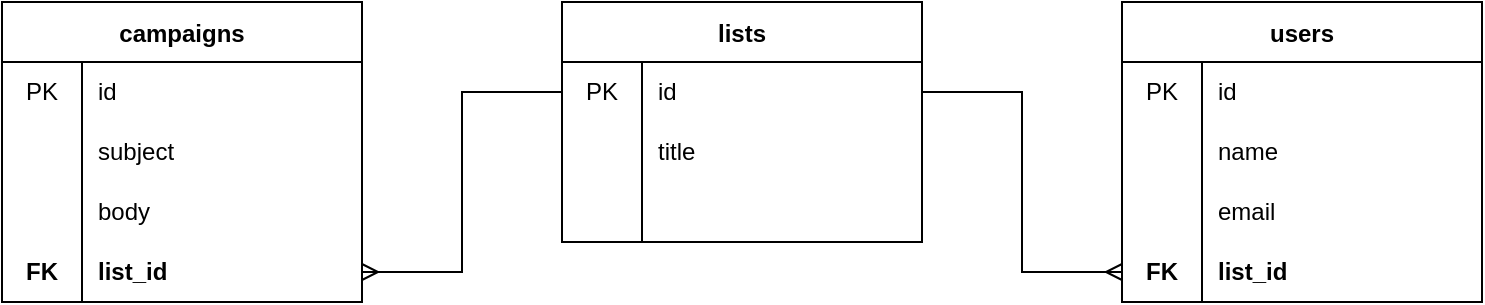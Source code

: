 <mxfile version="20.7.4" type="github">
  <diagram id="CTFfSgoLmNfQKYPopazS" name="Page-1">
    <mxGraphModel dx="956" dy="531" grid="1" gridSize="10" guides="1" tooltips="1" connect="1" arrows="1" fold="1" page="1" pageScale="1" pageWidth="827" pageHeight="1169" math="0" shadow="0">
      <root>
        <mxCell id="0" />
        <mxCell id="1" parent="0" />
        <mxCell id="RZ2WFdGibecvW3E_6U3W-1" value="campaigns" style="shape=table;startSize=30;container=1;collapsible=0;childLayout=tableLayout;fixedRows=1;rowLines=0;fontStyle=1;" vertex="1" parent="1">
          <mxGeometry x="80" y="180" width="180" height="150" as="geometry" />
        </mxCell>
        <mxCell id="RZ2WFdGibecvW3E_6U3W-2" value="" style="shape=tableRow;horizontal=0;startSize=0;swimlaneHead=0;swimlaneBody=0;top=0;left=0;bottom=0;right=0;collapsible=0;dropTarget=0;fillColor=none;points=[[0,0.5],[1,0.5]];portConstraint=eastwest;" vertex="1" parent="RZ2WFdGibecvW3E_6U3W-1">
          <mxGeometry y="30" width="180" height="30" as="geometry" />
        </mxCell>
        <mxCell id="RZ2WFdGibecvW3E_6U3W-3" value="PK" style="shape=partialRectangle;html=1;whiteSpace=wrap;connectable=0;fillColor=none;top=0;left=0;bottom=0;right=0;overflow=hidden;pointerEvents=1;" vertex="1" parent="RZ2WFdGibecvW3E_6U3W-2">
          <mxGeometry width="40" height="30" as="geometry">
            <mxRectangle width="40" height="30" as="alternateBounds" />
          </mxGeometry>
        </mxCell>
        <mxCell id="RZ2WFdGibecvW3E_6U3W-4" value="id&lt;br&gt;" style="shape=partialRectangle;html=1;whiteSpace=wrap;connectable=0;fillColor=none;top=0;left=0;bottom=0;right=0;align=left;spacingLeft=6;overflow=hidden;" vertex="1" parent="RZ2WFdGibecvW3E_6U3W-2">
          <mxGeometry x="40" width="140" height="30" as="geometry">
            <mxRectangle width="140" height="30" as="alternateBounds" />
          </mxGeometry>
        </mxCell>
        <mxCell id="RZ2WFdGibecvW3E_6U3W-5" value="" style="shape=tableRow;horizontal=0;startSize=0;swimlaneHead=0;swimlaneBody=0;top=0;left=0;bottom=0;right=0;collapsible=0;dropTarget=0;fillColor=none;points=[[0,0.5],[1,0.5]];portConstraint=eastwest;" vertex="1" parent="RZ2WFdGibecvW3E_6U3W-1">
          <mxGeometry y="60" width="180" height="30" as="geometry" />
        </mxCell>
        <mxCell id="RZ2WFdGibecvW3E_6U3W-6" value="" style="shape=partialRectangle;html=1;whiteSpace=wrap;connectable=0;fillColor=none;top=0;left=0;bottom=0;right=0;overflow=hidden;" vertex="1" parent="RZ2WFdGibecvW3E_6U3W-5">
          <mxGeometry width="40" height="30" as="geometry">
            <mxRectangle width="40" height="30" as="alternateBounds" />
          </mxGeometry>
        </mxCell>
        <mxCell id="RZ2WFdGibecvW3E_6U3W-7" value="subject" style="shape=partialRectangle;html=1;whiteSpace=wrap;connectable=0;fillColor=none;top=0;left=0;bottom=0;right=0;align=left;spacingLeft=6;overflow=hidden;" vertex="1" parent="RZ2WFdGibecvW3E_6U3W-5">
          <mxGeometry x="40" width="140" height="30" as="geometry">
            <mxRectangle width="140" height="30" as="alternateBounds" />
          </mxGeometry>
        </mxCell>
        <mxCell id="RZ2WFdGibecvW3E_6U3W-8" value="" style="shape=tableRow;horizontal=0;startSize=0;swimlaneHead=0;swimlaneBody=0;top=0;left=0;bottom=0;right=0;collapsible=0;dropTarget=0;fillColor=none;points=[[0,0.5],[1,0.5]];portConstraint=eastwest;" vertex="1" parent="RZ2WFdGibecvW3E_6U3W-1">
          <mxGeometry y="90" width="180" height="30" as="geometry" />
        </mxCell>
        <mxCell id="RZ2WFdGibecvW3E_6U3W-9" value="" style="shape=partialRectangle;html=1;whiteSpace=wrap;connectable=0;fillColor=none;top=0;left=0;bottom=0;right=0;overflow=hidden;" vertex="1" parent="RZ2WFdGibecvW3E_6U3W-8">
          <mxGeometry width="40" height="30" as="geometry">
            <mxRectangle width="40" height="30" as="alternateBounds" />
          </mxGeometry>
        </mxCell>
        <mxCell id="RZ2WFdGibecvW3E_6U3W-10" value="body" style="shape=partialRectangle;html=1;whiteSpace=wrap;connectable=0;fillColor=none;top=0;left=0;bottom=0;right=0;align=left;spacingLeft=6;overflow=hidden;" vertex="1" parent="RZ2WFdGibecvW3E_6U3W-8">
          <mxGeometry x="40" width="140" height="30" as="geometry">
            <mxRectangle width="140" height="30" as="alternateBounds" />
          </mxGeometry>
        </mxCell>
        <mxCell id="RZ2WFdGibecvW3E_6U3W-35" value="" style="shape=tableRow;horizontal=0;startSize=0;swimlaneHead=0;swimlaneBody=0;top=0;left=0;bottom=0;right=0;collapsible=0;dropTarget=0;fillColor=none;points=[[0,0.5],[1,0.5]];portConstraint=eastwest;" vertex="1" parent="RZ2WFdGibecvW3E_6U3W-1">
          <mxGeometry y="120" width="180" height="30" as="geometry" />
        </mxCell>
        <mxCell id="RZ2WFdGibecvW3E_6U3W-36" value="FK" style="shape=partialRectangle;html=1;whiteSpace=wrap;connectable=0;fillColor=none;top=0;left=0;bottom=0;right=0;overflow=hidden;fontStyle=1" vertex="1" parent="RZ2WFdGibecvW3E_6U3W-35">
          <mxGeometry width="40" height="30" as="geometry">
            <mxRectangle width="40" height="30" as="alternateBounds" />
          </mxGeometry>
        </mxCell>
        <mxCell id="RZ2WFdGibecvW3E_6U3W-37" value="list_id" style="shape=partialRectangle;html=1;whiteSpace=wrap;connectable=0;fillColor=none;top=0;left=0;bottom=0;right=0;align=left;spacingLeft=6;overflow=hidden;fontStyle=1" vertex="1" parent="RZ2WFdGibecvW3E_6U3W-35">
          <mxGeometry x="40" width="140" height="30" as="geometry">
            <mxRectangle width="140" height="30" as="alternateBounds" />
          </mxGeometry>
        </mxCell>
        <mxCell id="RZ2WFdGibecvW3E_6U3W-11" value="users" style="shape=table;startSize=30;container=1;collapsible=0;childLayout=tableLayout;fixedRows=1;rowLines=0;fontStyle=1;" vertex="1" parent="1">
          <mxGeometry x="640" y="180" width="180" height="150" as="geometry" />
        </mxCell>
        <mxCell id="RZ2WFdGibecvW3E_6U3W-12" value="" style="shape=tableRow;horizontal=0;startSize=0;swimlaneHead=0;swimlaneBody=0;top=0;left=0;bottom=0;right=0;collapsible=0;dropTarget=0;fillColor=none;points=[[0,0.5],[1,0.5]];portConstraint=eastwest;" vertex="1" parent="RZ2WFdGibecvW3E_6U3W-11">
          <mxGeometry y="30" width="180" height="30" as="geometry" />
        </mxCell>
        <mxCell id="RZ2WFdGibecvW3E_6U3W-13" value="PK" style="shape=partialRectangle;html=1;whiteSpace=wrap;connectable=0;fillColor=none;top=0;left=0;bottom=0;right=0;overflow=hidden;pointerEvents=1;" vertex="1" parent="RZ2WFdGibecvW3E_6U3W-12">
          <mxGeometry width="40" height="30" as="geometry">
            <mxRectangle width="40" height="30" as="alternateBounds" />
          </mxGeometry>
        </mxCell>
        <mxCell id="RZ2WFdGibecvW3E_6U3W-14" value="id&lt;br&gt;" style="shape=partialRectangle;html=1;whiteSpace=wrap;connectable=0;fillColor=none;top=0;left=0;bottom=0;right=0;align=left;spacingLeft=6;overflow=hidden;" vertex="1" parent="RZ2WFdGibecvW3E_6U3W-12">
          <mxGeometry x="40" width="140" height="30" as="geometry">
            <mxRectangle width="140" height="30" as="alternateBounds" />
          </mxGeometry>
        </mxCell>
        <mxCell id="RZ2WFdGibecvW3E_6U3W-15" value="" style="shape=tableRow;horizontal=0;startSize=0;swimlaneHead=0;swimlaneBody=0;top=0;left=0;bottom=0;right=0;collapsible=0;dropTarget=0;fillColor=none;points=[[0,0.5],[1,0.5]];portConstraint=eastwest;" vertex="1" parent="RZ2WFdGibecvW3E_6U3W-11">
          <mxGeometry y="60" width="180" height="30" as="geometry" />
        </mxCell>
        <mxCell id="RZ2WFdGibecvW3E_6U3W-16" value="" style="shape=partialRectangle;html=1;whiteSpace=wrap;connectable=0;fillColor=none;top=0;left=0;bottom=0;right=0;overflow=hidden;" vertex="1" parent="RZ2WFdGibecvW3E_6U3W-15">
          <mxGeometry width="40" height="30" as="geometry">
            <mxRectangle width="40" height="30" as="alternateBounds" />
          </mxGeometry>
        </mxCell>
        <mxCell id="RZ2WFdGibecvW3E_6U3W-17" value="name" style="shape=partialRectangle;html=1;whiteSpace=wrap;connectable=0;fillColor=none;top=0;left=0;bottom=0;right=0;align=left;spacingLeft=6;overflow=hidden;" vertex="1" parent="RZ2WFdGibecvW3E_6U3W-15">
          <mxGeometry x="40" width="140" height="30" as="geometry">
            <mxRectangle width="140" height="30" as="alternateBounds" />
          </mxGeometry>
        </mxCell>
        <mxCell id="RZ2WFdGibecvW3E_6U3W-18" value="" style="shape=tableRow;horizontal=0;startSize=0;swimlaneHead=0;swimlaneBody=0;top=0;left=0;bottom=0;right=0;collapsible=0;dropTarget=0;fillColor=none;points=[[0,0.5],[1,0.5]];portConstraint=eastwest;" vertex="1" parent="RZ2WFdGibecvW3E_6U3W-11">
          <mxGeometry y="90" width="180" height="30" as="geometry" />
        </mxCell>
        <mxCell id="RZ2WFdGibecvW3E_6U3W-19" value="" style="shape=partialRectangle;html=1;whiteSpace=wrap;connectable=0;fillColor=none;top=0;left=0;bottom=0;right=0;overflow=hidden;" vertex="1" parent="RZ2WFdGibecvW3E_6U3W-18">
          <mxGeometry width="40" height="30" as="geometry">
            <mxRectangle width="40" height="30" as="alternateBounds" />
          </mxGeometry>
        </mxCell>
        <mxCell id="RZ2WFdGibecvW3E_6U3W-20" value="email" style="shape=partialRectangle;html=1;whiteSpace=wrap;connectable=0;fillColor=none;top=0;left=0;bottom=0;right=0;align=left;spacingLeft=6;overflow=hidden;" vertex="1" parent="RZ2WFdGibecvW3E_6U3W-18">
          <mxGeometry x="40" width="140" height="30" as="geometry">
            <mxRectangle width="140" height="30" as="alternateBounds" />
          </mxGeometry>
        </mxCell>
        <mxCell id="RZ2WFdGibecvW3E_6U3W-31" value="" style="shape=tableRow;horizontal=0;startSize=0;swimlaneHead=0;swimlaneBody=0;top=0;left=0;bottom=0;right=0;collapsible=0;dropTarget=0;fillColor=none;points=[[0,0.5],[1,0.5]];portConstraint=eastwest;" vertex="1" parent="RZ2WFdGibecvW3E_6U3W-11">
          <mxGeometry y="120" width="180" height="30" as="geometry" />
        </mxCell>
        <mxCell id="RZ2WFdGibecvW3E_6U3W-32" value="&lt;b&gt;FK&lt;/b&gt;" style="shape=partialRectangle;html=1;whiteSpace=wrap;connectable=0;fillColor=none;top=0;left=0;bottom=0;right=0;overflow=hidden;" vertex="1" parent="RZ2WFdGibecvW3E_6U3W-31">
          <mxGeometry width="40" height="30" as="geometry">
            <mxRectangle width="40" height="30" as="alternateBounds" />
          </mxGeometry>
        </mxCell>
        <mxCell id="RZ2WFdGibecvW3E_6U3W-33" value="&lt;b&gt;list_id&lt;/b&gt;" style="shape=partialRectangle;html=1;whiteSpace=wrap;connectable=0;fillColor=none;top=0;left=0;bottom=0;right=0;align=left;spacingLeft=6;overflow=hidden;" vertex="1" parent="RZ2WFdGibecvW3E_6U3W-31">
          <mxGeometry x="40" width="140" height="30" as="geometry">
            <mxRectangle width="140" height="30" as="alternateBounds" />
          </mxGeometry>
        </mxCell>
        <mxCell id="RZ2WFdGibecvW3E_6U3W-21" value="lists" style="shape=table;startSize=30;container=1;collapsible=0;childLayout=tableLayout;fixedRows=1;rowLines=0;fontStyle=1;" vertex="1" parent="1">
          <mxGeometry x="360" y="180" width="180" height="120" as="geometry" />
        </mxCell>
        <mxCell id="RZ2WFdGibecvW3E_6U3W-22" value="" style="shape=tableRow;horizontal=0;startSize=0;swimlaneHead=0;swimlaneBody=0;top=0;left=0;bottom=0;right=0;collapsible=0;dropTarget=0;fillColor=none;points=[[0,0.5],[1,0.5]];portConstraint=eastwest;" vertex="1" parent="RZ2WFdGibecvW3E_6U3W-21">
          <mxGeometry y="30" width="180" height="30" as="geometry" />
        </mxCell>
        <mxCell id="RZ2WFdGibecvW3E_6U3W-23" value="PK" style="shape=partialRectangle;html=1;whiteSpace=wrap;connectable=0;fillColor=none;top=0;left=0;bottom=0;right=0;overflow=hidden;pointerEvents=1;" vertex="1" parent="RZ2WFdGibecvW3E_6U3W-22">
          <mxGeometry width="40" height="30" as="geometry">
            <mxRectangle width="40" height="30" as="alternateBounds" />
          </mxGeometry>
        </mxCell>
        <mxCell id="RZ2WFdGibecvW3E_6U3W-24" value="id&lt;br&gt;" style="shape=partialRectangle;html=1;whiteSpace=wrap;connectable=0;fillColor=none;top=0;left=0;bottom=0;right=0;align=left;spacingLeft=6;overflow=hidden;" vertex="1" parent="RZ2WFdGibecvW3E_6U3W-22">
          <mxGeometry x="40" width="140" height="30" as="geometry">
            <mxRectangle width="140" height="30" as="alternateBounds" />
          </mxGeometry>
        </mxCell>
        <mxCell id="RZ2WFdGibecvW3E_6U3W-25" value="" style="shape=tableRow;horizontal=0;startSize=0;swimlaneHead=0;swimlaneBody=0;top=0;left=0;bottom=0;right=0;collapsible=0;dropTarget=0;fillColor=none;points=[[0,0.5],[1,0.5]];portConstraint=eastwest;" vertex="1" parent="RZ2WFdGibecvW3E_6U3W-21">
          <mxGeometry y="60" width="180" height="30" as="geometry" />
        </mxCell>
        <mxCell id="RZ2WFdGibecvW3E_6U3W-26" value="" style="shape=partialRectangle;html=1;whiteSpace=wrap;connectable=0;fillColor=none;top=0;left=0;bottom=0;right=0;overflow=hidden;" vertex="1" parent="RZ2WFdGibecvW3E_6U3W-25">
          <mxGeometry width="40" height="30" as="geometry">
            <mxRectangle width="40" height="30" as="alternateBounds" />
          </mxGeometry>
        </mxCell>
        <mxCell id="RZ2WFdGibecvW3E_6U3W-27" value="title" style="shape=partialRectangle;html=1;whiteSpace=wrap;connectable=0;fillColor=none;top=0;left=0;bottom=0;right=0;align=left;spacingLeft=6;overflow=hidden;" vertex="1" parent="RZ2WFdGibecvW3E_6U3W-25">
          <mxGeometry x="40" width="140" height="30" as="geometry">
            <mxRectangle width="140" height="30" as="alternateBounds" />
          </mxGeometry>
        </mxCell>
        <mxCell id="RZ2WFdGibecvW3E_6U3W-28" value="" style="shape=tableRow;horizontal=0;startSize=0;swimlaneHead=0;swimlaneBody=0;top=0;left=0;bottom=0;right=0;collapsible=0;dropTarget=0;fillColor=none;points=[[0,0.5],[1,0.5]];portConstraint=eastwest;" vertex="1" parent="RZ2WFdGibecvW3E_6U3W-21">
          <mxGeometry y="90" width="180" height="30" as="geometry" />
        </mxCell>
        <mxCell id="RZ2WFdGibecvW3E_6U3W-29" value="" style="shape=partialRectangle;html=1;whiteSpace=wrap;connectable=0;fillColor=none;top=0;left=0;bottom=0;right=0;overflow=hidden;" vertex="1" parent="RZ2WFdGibecvW3E_6U3W-28">
          <mxGeometry width="40" height="30" as="geometry">
            <mxRectangle width="40" height="30" as="alternateBounds" />
          </mxGeometry>
        </mxCell>
        <mxCell id="RZ2WFdGibecvW3E_6U3W-30" value="" style="shape=partialRectangle;html=1;whiteSpace=wrap;connectable=0;fillColor=none;top=0;left=0;bottom=0;right=0;align=left;spacingLeft=6;overflow=hidden;" vertex="1" parent="RZ2WFdGibecvW3E_6U3W-28">
          <mxGeometry x="40" width="140" height="30" as="geometry">
            <mxRectangle width="140" height="30" as="alternateBounds" />
          </mxGeometry>
        </mxCell>
        <mxCell id="RZ2WFdGibecvW3E_6U3W-34" style="edgeStyle=orthogonalEdgeStyle;rounded=0;orthogonalLoop=1;jettySize=auto;html=1;endArrow=none;endFill=0;startArrow=ERmany;startFill=0;" edge="1" parent="1" source="RZ2WFdGibecvW3E_6U3W-31" target="RZ2WFdGibecvW3E_6U3W-22">
          <mxGeometry relative="1" as="geometry">
            <mxPoint x="550" y="225" as="targetPoint" />
          </mxGeometry>
        </mxCell>
        <mxCell id="RZ2WFdGibecvW3E_6U3W-38" style="edgeStyle=orthogonalEdgeStyle;rounded=0;orthogonalLoop=1;jettySize=auto;html=1;startArrow=ERmany;startFill=0;endArrow=none;endFill=0;" edge="1" parent="1" source="RZ2WFdGibecvW3E_6U3W-35" target="RZ2WFdGibecvW3E_6U3W-22">
          <mxGeometry relative="1" as="geometry" />
        </mxCell>
      </root>
    </mxGraphModel>
  </diagram>
</mxfile>
